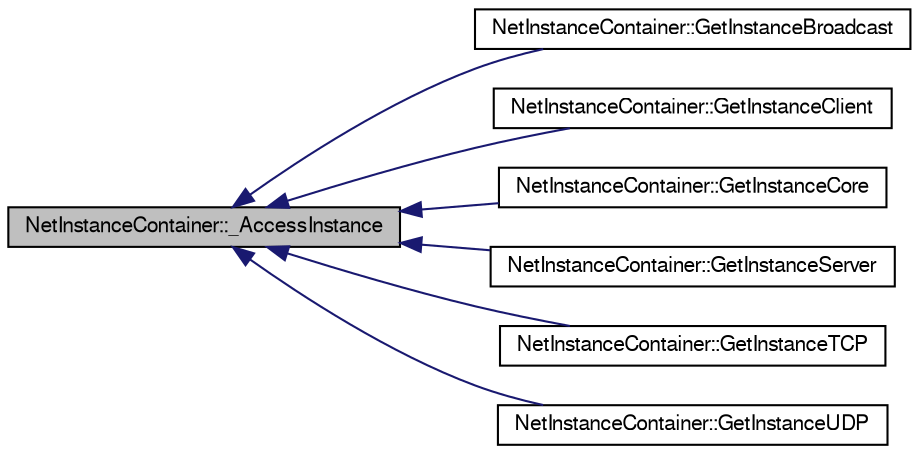 digraph G
{
  edge [fontname="FreeSans",fontsize="10",labelfontname="FreeSans",labelfontsize="10"];
  node [fontname="FreeSans",fontsize="10",shape=record];
  rankdir=LR;
  Node1 [label="NetInstanceContainer::_AccessInstance",height=0.2,width=0.4,color="black", fillcolor="grey75", style="filled" fontcolor="black"];
  Node1 -> Node2 [dir=back,color="midnightblue",fontsize="10",style="solid",fontname="FreeSans"];
  Node2 [label="NetInstanceContainer::GetInstanceBroadcast",height=0.2,width=0.4,color="black", fillcolor="white", style="filled",URL="$class_net_instance_container.html#a56f3552523879210e5c056ad0652b794"];
  Node1 -> Node3 [dir=back,color="midnightblue",fontsize="10",style="solid",fontname="FreeSans"];
  Node3 [label="NetInstanceContainer::GetInstanceClient",height=0.2,width=0.4,color="black", fillcolor="white", style="filled",URL="$class_net_instance_container.html#ae71589ab588bfa930575fcf63ff22daa"];
  Node1 -> Node4 [dir=back,color="midnightblue",fontsize="10",style="solid",fontname="FreeSans"];
  Node4 [label="NetInstanceContainer::GetInstanceCore",height=0.2,width=0.4,color="black", fillcolor="white", style="filled",URL="$class_net_instance_container.html#a389159a7679567865a4ea5d827f82d30"];
  Node1 -> Node5 [dir=back,color="midnightblue",fontsize="10",style="solid",fontname="FreeSans"];
  Node5 [label="NetInstanceContainer::GetInstanceServer",height=0.2,width=0.4,color="black", fillcolor="white", style="filled",URL="$class_net_instance_container.html#a3328ddfd72d3034baa76d7904bd8a83d"];
  Node1 -> Node6 [dir=back,color="midnightblue",fontsize="10",style="solid",fontname="FreeSans"];
  Node6 [label="NetInstanceContainer::GetInstanceTCP",height=0.2,width=0.4,color="black", fillcolor="white", style="filled",URL="$class_net_instance_container.html#a084a249c56db95a061802b131167958e"];
  Node1 -> Node7 [dir=back,color="midnightblue",fontsize="10",style="solid",fontname="FreeSans"];
  Node7 [label="NetInstanceContainer::GetInstanceUDP",height=0.2,width=0.4,color="black", fillcolor="white", style="filled",URL="$class_net_instance_container.html#a57c0b9e0d084debc31a04a5eee831cfc"];
}
